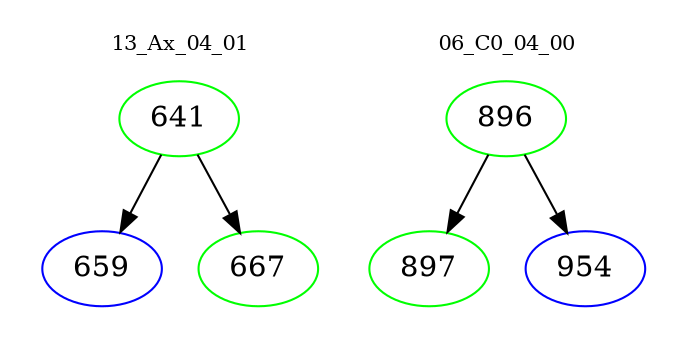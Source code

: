 digraph{
subgraph cluster_0 {
color = white
label = "13_Ax_04_01";
fontsize=10;
T0_641 [label="641", color="green"]
T0_641 -> T0_659 [color="black"]
T0_659 [label="659", color="blue"]
T0_641 -> T0_667 [color="black"]
T0_667 [label="667", color="green"]
}
subgraph cluster_1 {
color = white
label = "06_C0_04_00";
fontsize=10;
T1_896 [label="896", color="green"]
T1_896 -> T1_897 [color="black"]
T1_897 [label="897", color="green"]
T1_896 -> T1_954 [color="black"]
T1_954 [label="954", color="blue"]
}
}
